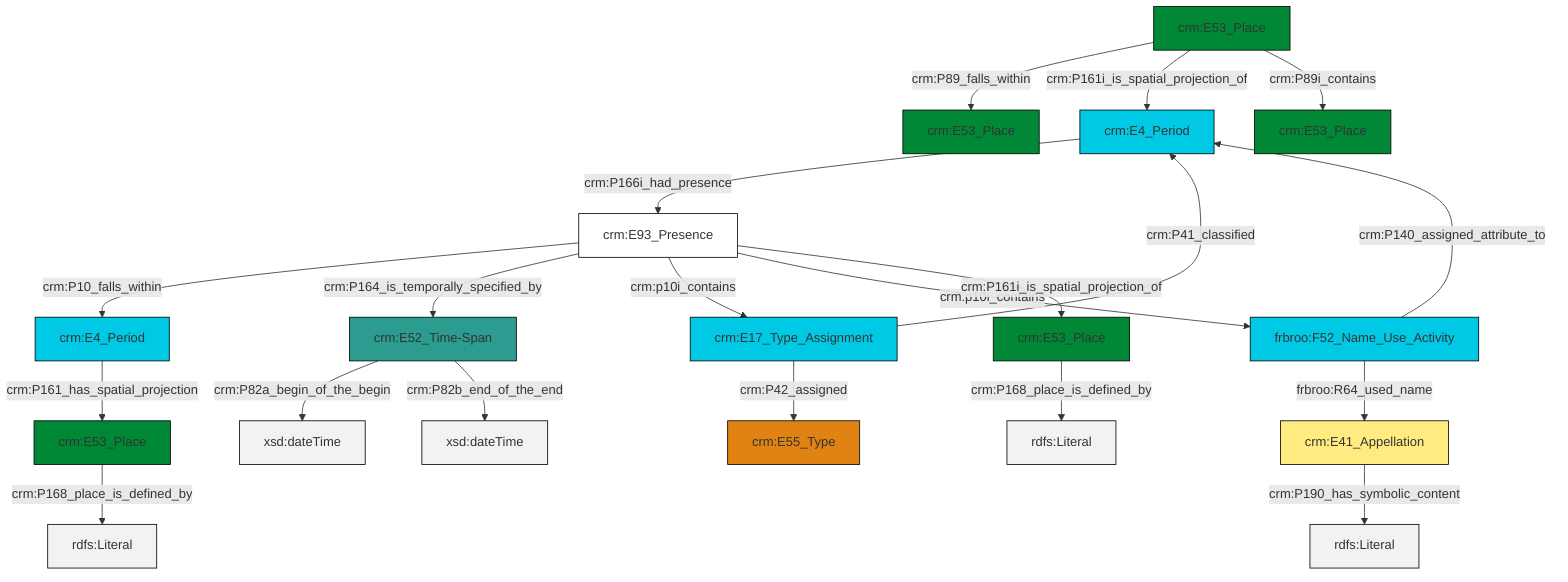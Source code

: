 graph TD
classDef Literal fill:#f2f2f2,stroke:#000000;
classDef CRM_Entity fill:#FFFFFF,stroke:#000000;
classDef Temporal_Entity fill:#00C9E6, stroke:#000000;
classDef Type fill:#E18312, stroke:#000000;
classDef Time-Span fill:#2C9C91, stroke:#000000;
classDef Appellation fill:#FFEB7F, stroke:#000000;
classDef Place fill:#008836, stroke:#000000;
classDef Persistent_Item fill:#B266B2, stroke:#000000;
classDef Conceptual_Object fill:#FFD700, stroke:#000000;
classDef Physical_Thing fill:#D2B48C, stroke:#000000;
classDef Actor fill:#f58aad, stroke:#000000;
classDef PC_Classes fill:#4ce600, stroke:#000000;
classDef Multi fill:#cccccc,stroke:#000000;

0["crm:E53_Place"]:::Place -->|crm:P89_falls_within| 1["crm:E53_Place"]:::Place
2["crm:E41_Appellation"]:::Appellation -->|crm:P190_has_symbolic_content| 3[rdfs:Literal]:::Literal
4["crm:E17_Type_Assignment"]:::Temporal_Entity -->|crm:P42_assigned| 5["crm:E55_Type"]:::Type
12["crm:E93_Presence"]:::CRM_Entity -->|crm:P10_falls_within| 13["crm:E4_Period"]:::Temporal_Entity
13["crm:E4_Period"]:::Temporal_Entity -->|crm:P161_has_spatial_projection| 14["crm:E53_Place"]:::Place
0["crm:E53_Place"]:::Place -->|crm:P161i_is_spatial_projection_of| 10["crm:E4_Period"]:::Temporal_Entity
12["crm:E93_Presence"]:::CRM_Entity -->|crm:P164_is_temporally_specified_by| 16["crm:E52_Time-Span"]:::Time-Span
7["crm:E53_Place"]:::Place -->|crm:P168_place_is_defined_by| 21[rdfs:Literal]:::Literal
4["crm:E17_Type_Assignment"]:::Temporal_Entity -->|crm:P41_classified| 10["crm:E4_Period"]:::Temporal_Entity
12["crm:E93_Presence"]:::CRM_Entity -->|crm:p10i_contains| 4["crm:E17_Type_Assignment"]:::Temporal_Entity
12["crm:E93_Presence"]:::CRM_Entity -->|crm:p10i_contains| 22["frbroo:F52_Name_Use_Activity"]:::Temporal_Entity
16["crm:E52_Time-Span"]:::Time-Span -->|crm:P82a_begin_of_the_begin| 23[xsd:dateTime]:::Literal
14["crm:E53_Place"]:::Place -->|crm:P168_place_is_defined_by| 24[rdfs:Literal]:::Literal
0["crm:E53_Place"]:::Place -->|crm:P89i_contains| 17["crm:E53_Place"]:::Place
16["crm:E52_Time-Span"]:::Time-Span -->|crm:P82b_end_of_the_end| 25[xsd:dateTime]:::Literal
22["frbroo:F52_Name_Use_Activity"]:::Temporal_Entity -->|frbroo:R64_used_name| 2["crm:E41_Appellation"]:::Appellation
12["crm:E93_Presence"]:::CRM_Entity -->|crm:P161i_is_spatial_projection_of| 7["crm:E53_Place"]:::Place
22["frbroo:F52_Name_Use_Activity"]:::Temporal_Entity -->|crm:P140_assigned_attribute_to| 10["crm:E4_Period"]:::Temporal_Entity
10["crm:E4_Period"]:::Temporal_Entity -->|crm:P166i_had_presence| 12["crm:E93_Presence"]:::CRM_Entity